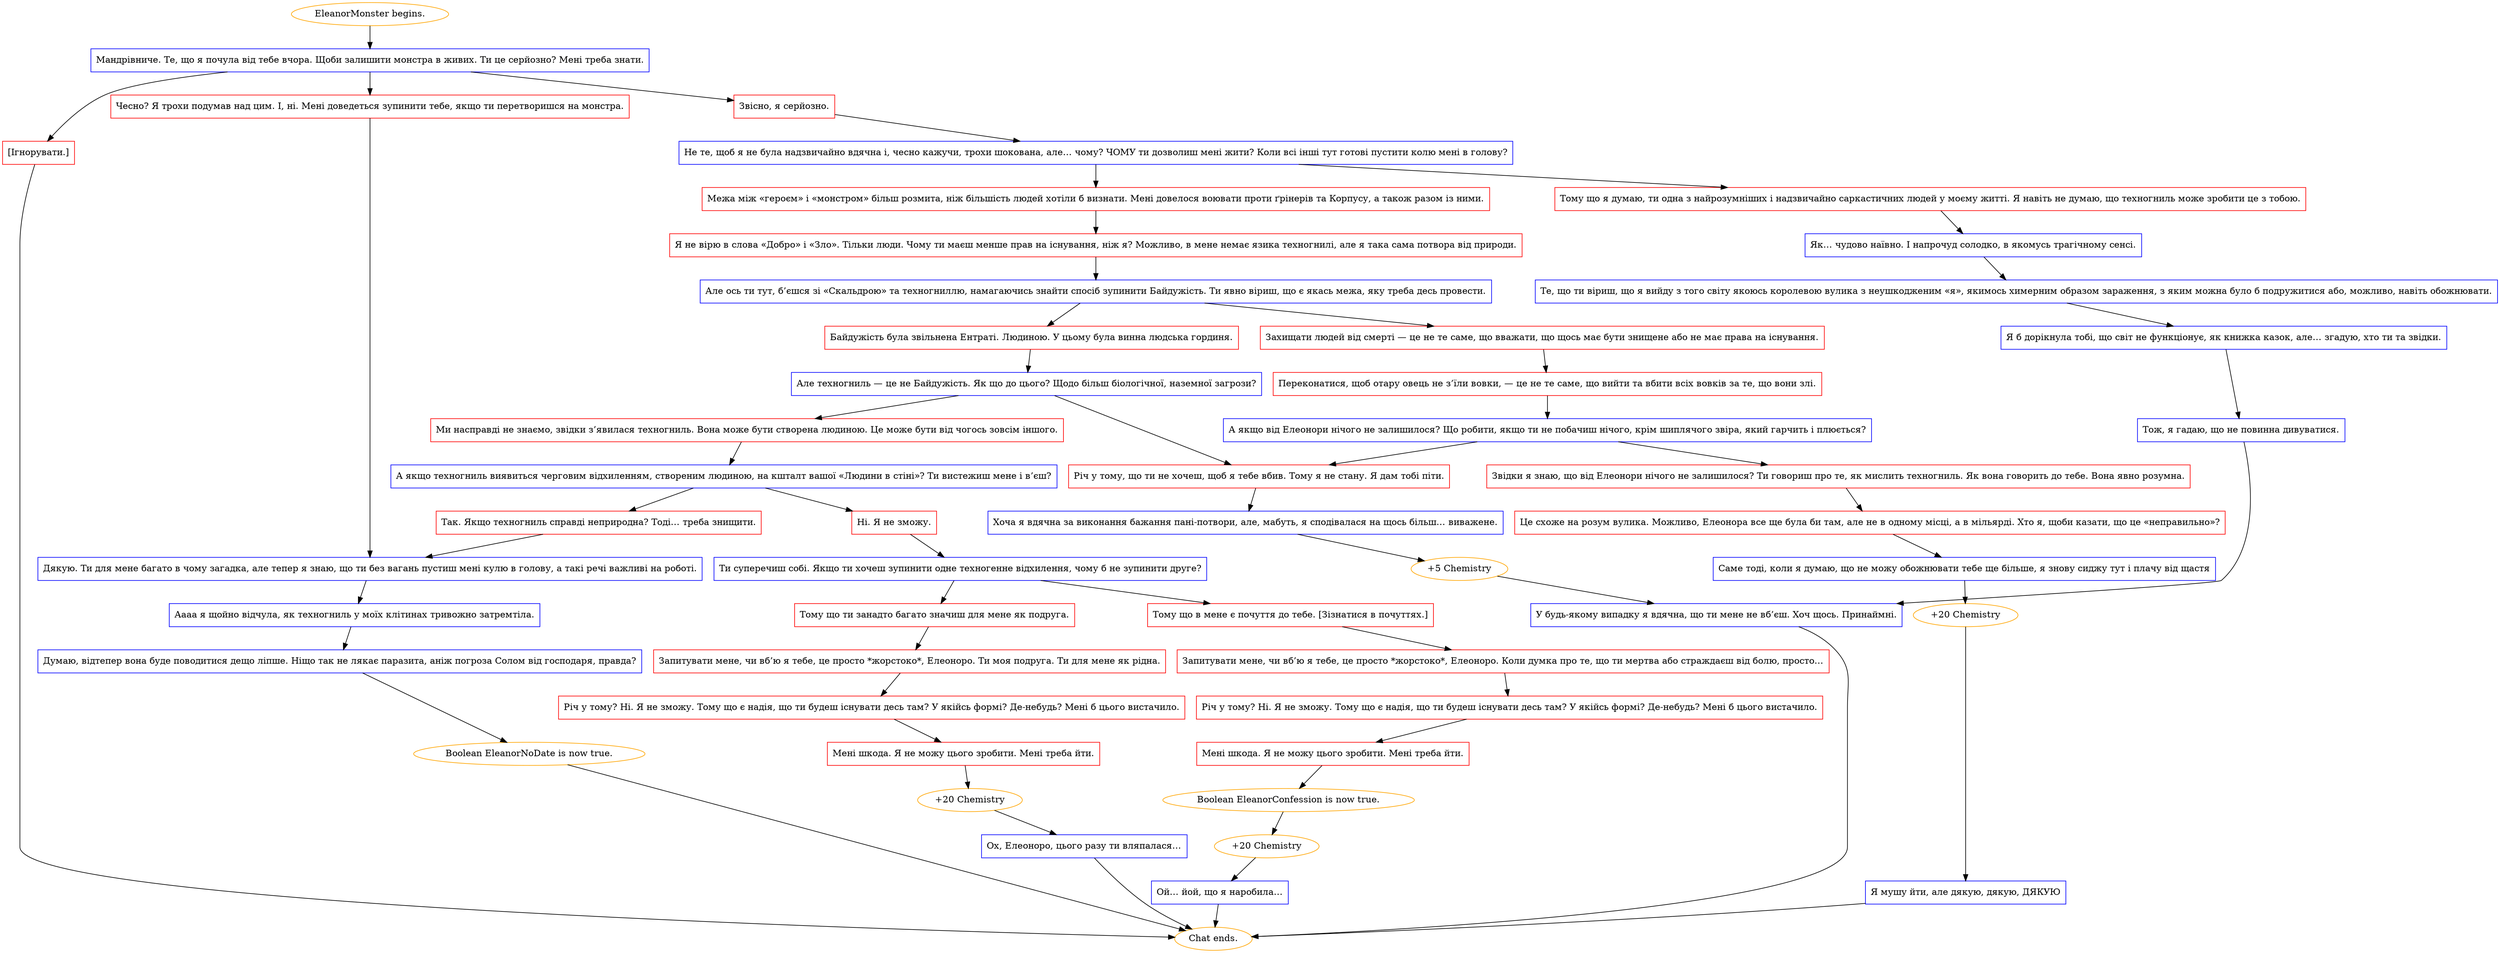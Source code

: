 digraph {
	"EleanorMonster begins." [color=orange];
		"EleanorMonster begins." -> j3226754894;
	j3226754894 [label="Мандрівниче. Те, що я почула від тебе вчора. Щоби залишити монстра в живих. Ти це серйозно? Мені треба знати.",shape=box,color=blue];
		j3226754894 -> j1601511563;
		j3226754894 -> j675752176;
		j3226754894 -> j773651948;
	j1601511563 [label="Звісно, я серйозно.",shape=box,color=red];
		j1601511563 -> j1607039331;
	j675752176 [label="Чесно? Я трохи подумав над цим. І, ні. Мені доведеться зупинити тебе, якщо ти перетворишся на монстра.",shape=box,color=red];
		j675752176 -> j2380616391;
	j773651948 [label="[Ігнорувати.]",shape=box,color=red];
		j773651948 -> "Chat ends.";
	j1607039331 [label="Не те, щоб я не була надзвичайно вдячна і, чесно кажучи, трохи шокована, але… чому? ЧОМУ ти дозволиш мені жити? Коли всі інші тут готові пустити колю мені в голову?",shape=box,color=blue];
		j1607039331 -> j794083936;
		j1607039331 -> j2304553226;
	j2380616391 [label="Дякую. Ти для мене багато в чому загадка, але тепер я знаю, що ти без вагань пустиш мені кулю в голову, а такі речі важливі на роботі.",shape=box,color=blue];
		j2380616391 -> j3307076571;
	"Chat ends." [color=orange];
	j794083936 [label="Межа між «героєм» і «монстром» більш розмита, ніж більшість людей хотіли б визнати. Мені довелося воювати проти ґрінерів та Корпусу, а також разом із ними.",shape=box,color=red];
		j794083936 -> j3808611137;
	j2304553226 [label="Тому що я думаю, ти одна з найрозумніших і надзвичайно саркастичних людей у моєму житті. Я навіть не думаю, що техногниль може зробити це з тобою.",shape=box,color=red];
		j2304553226 -> j1308259252;
	j3307076571 [label="Аааа я щойно відчула, як техногниль у моїх клітинах тривожно затремтіла.",shape=box,color=blue];
		j3307076571 -> j271468024;
	j3808611137 [label="Я не вірю в слова «Добро» і «Зло». Тільки люди. Чому ти маєш менше прав на існування, ніж я? Можливо, в мене немає язика техногнилі, але я така сама потвора від природи.",shape=box,color=red];
		j3808611137 -> j2206146938;
	j1308259252 [label="Як… чудово наївно. І напрочуд солодко, в якомусь трагічному сенсі.",shape=box,color=blue];
		j1308259252 -> j1884350284;
	j271468024 [label="Думаю, відтепер вона буде поводитися дещо ліпше. Ніщо так не лякає паразита, аніж погроза Солом від господаря, правда?",shape=box,color=blue];
		j271468024 -> j2728200779;
	j2206146938 [label="Але ось ти тут, б’єшся зі «Скальдрою» та техногниллю, намагаючись знайти спосіб зупинити Байдужість. Ти явно віриш, що є якась межа, яку треба десь провести.",shape=box,color=blue];
		j2206146938 -> j2006567670;
		j2206146938 -> j2877256025;
	j1884350284 [label="Те, що ти віриш, що я вийду з того світу якоюсь королевою вулика з неушкодженим «я», якимось химерним образом зараження, з яким можна було б подружитися або, можливо, навіть обожнювати.",shape=box,color=blue];
		j1884350284 -> j3918609094;
	j2728200779 [label="Boolean EleanorNoDate is now true.",color=orange];
		j2728200779 -> "Chat ends.";
	j2006567670 [label="Байдужість була звільнена Ентраті. Людиною. У цьому була винна людська гординя.",shape=box,color=red];
		j2006567670 -> j3272348657;
	j2877256025 [label="Захищати людей від смерті — це не те саме, що вважати, що щось має бути знищене або не має права на існування.",shape=box,color=red];
		j2877256025 -> j1851239924;
	j3918609094 [label="Я б дорікнула тобі, що світ не функціонує, як книжка казок, але… згадую, хто ти та звідки.",shape=box,color=blue];
		j3918609094 -> j310460430;
	j3272348657 [label="Але техногниль — це не Байдужість. Як що до цього? Щодо більш біологічної, наземної загрози?",shape=box,color=blue];
		j3272348657 -> j1183619903;
		j3272348657 -> j762574311;
	j1851239924 [label="Переконатися, щоб отару овець не з’їли вовки, — це не те саме, що вийти та вбити всіх вовків за те, що вони злі.",shape=box,color=red];
		j1851239924 -> j4135746558;
	j310460430 [label="Тож, я гадаю, що не повинна дивуватися.",shape=box,color=blue];
		j310460430 -> j3925884109;
	j1183619903 [label="Ми насправді не знаємо, звідки з’явилася техногниль. Вона може бути створена людиною. Це може бути від чогось зовсім іншого.",shape=box,color=red];
		j1183619903 -> j309414478;
	j762574311 [label="Річ у тому, що ти не хочеш, щоб я тебе вбив. Тому я не стану. Я дам тобі піти.",shape=box,color=red];
		j762574311 -> j2937762378;
	j4135746558 [label="А якщо від Елеонори нічого не залишилося? Що робити, якщо ти не побачиш нічого, крім шиплячого звіра, який гарчить і плюється?",shape=box,color=blue];
		j4135746558 -> j2483047679;
		j4135746558 -> j762574311;
	j3925884109 [label="У будь-якому випадку я вдячна, що ти мене не вб’єш. Хоч щось. Принаймні.",shape=box,color=blue];
		j3925884109 -> "Chat ends.";
	j309414478 [label="А якщо техногниль виявиться черговим відхиленням, створеним людиною, на кшталт вашої «Людини в стіні»? Ти вистежиш мене і в’єш?",shape=box,color=blue];
		j309414478 -> j2654457481;
		j309414478 -> j2889305696;
	j2937762378 [label="Хоча я вдячна за виконання бажання пані-потвори, але, мабуть, я сподівалася на щось більш… виважене.",shape=box,color=blue];
		j2937762378 -> j2024410859;
	j2483047679 [label="Звідки я знаю, що від Елеонори нічого не залишилося? Ти говориш про те, як мислить техногниль. Як вона говорить до тебе. Вона явно розумна.",shape=box,color=red];
		j2483047679 -> j2350822998;
	j2654457481 [label="Ні. Я не зможу.",shape=box,color=red];
		j2654457481 -> j1386438406;
	j2889305696 [label="Так. Якщо техногниль справді неприродна? Тоді… треба знищити.",shape=box,color=red];
		j2889305696 -> j2380616391;
	j2024410859 [label="+5 Chemistry",color=orange];
		j2024410859 -> j3925884109;
	j2350822998 [label="Це схоже на розум вулика. Можливо, Елеонора все ще була би там, але не в одному місці, а в мільярді. Хто я, щоби казати, що це «неправильно»?",shape=box,color=red];
		j2350822998 -> j2523926099;
	j1386438406 [label="Ти суперечиш собі. Якщо ти хочеш зупинити одне техногенне відхилення, чому б не зупинити друге?",shape=box,color=blue];
		j1386438406 -> j7449581;
		j1386438406 -> j982997526;
	j2523926099 [label="Саме тоді, коли я думаю, що не можу обожнювати тебе ще більше, я знову сиджу тут і плачу від щастя",shape=box,color=blue];
		j2523926099 -> j2367583186;
	j7449581 [label="Тому що в мене є почуття до тебе. [Зізнатися в почуттях.]",shape=box,color=red];
		j7449581 -> j979433895;
	j982997526 [label="Тому що ти занадто багато значиш для мене як подруга.",shape=box,color=red];
		j982997526 -> j4127052984;
	j2367583186 [label="+20 Chemistry",color=orange];
		j2367583186 -> j3934603246;
	j979433895 [label="Запитувати мене, чи вб’ю я тебе, це просто *жорстоко*, Елеоноро. Коли думка про те, що ти мертва або страждаєш від болю, просто…",shape=box,color=red];
		j979433895 -> j1188580892;
	j4127052984 [label="Запитувати мене, чи вб’ю я тебе, це просто *жорстоко*, Елеоноро. Ти моя подруга. Ти для мене як рідна.",shape=box,color=red];
		j4127052984 -> j3937717390;
	j3934603246 [label="Я мушу йти, але дякую, дякую, ДЯКУЮ",shape=box,color=blue];
		j3934603246 -> "Chat ends.";
	j1188580892 [label="Річ у тому? Ні. Я не зможу. Тому що є надія, що ти будеш існувати десь там? У якійсь формі? Де-небудь? Мені б цього вистачило.",shape=box,color=red];
		j1188580892 -> j657184213;
	j3937717390 [label="Річ у тому? Ні. Я не зможу. Тому що є надія, що ти будеш існувати десь там? У якійсь формі? Де-небудь? Мені б цього вистачило.",shape=box,color=red];
		j3937717390 -> j617456967;
	j657184213 [label="Мені шкода. Я не можу цього зробити. Мені треба йти.",shape=box,color=red];
		j657184213 -> j779123971;
	j617456967 [label="Мені шкода. Я не можу цього зробити. Мені треба йти.",shape=box,color=red];
		j617456967 -> j1989105931;
	j779123971 [label="Boolean EleanorConfession is now true.",color=orange];
		j779123971 -> j1429746979;
	j1989105931 [label="+20 Chemistry",color=orange];
		j1989105931 -> j1991193509;
	j1429746979 [label="+20 Chemistry",color=orange];
		j1429746979 -> j676700495;
	j1991193509 [label="Ох, Елеоноро, цього разу ти вляпалася…",shape=box,color=blue];
		j1991193509 -> "Chat ends.";
	j676700495 [label="Ой… йой, що я наробила…",shape=box,color=blue];
		j676700495 -> "Chat ends.";
}
